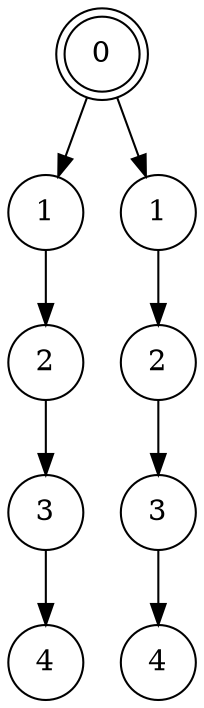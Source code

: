 digraph "124ce352-4606-4b8e-83cf-894a431e02f5" {
	"651ab6e2-f1e7-45fa-8321-4f533b7c5dcb" [label=0 shape=doublecircle]
	"651ab6e2-f1e7-45fa-8321-4f533b7c5dcb" -> "4e00a310-a67e-4dd6-be1e-63b5f14a8927" [label=""]
	"4e00a310-a67e-4dd6-be1e-63b5f14a8927" [label=1 shape=circle]
	"4e00a310-a67e-4dd6-be1e-63b5f14a8927" -> "05d2f86f-80c5-49c3-8589-317b8bf77ef8" [label=""]
	"05d2f86f-80c5-49c3-8589-317b8bf77ef8" [label=2 shape=circle]
	"05d2f86f-80c5-49c3-8589-317b8bf77ef8" -> "58319f40-2d95-4150-8e58-ad273159b669" [label=""]
	"58319f40-2d95-4150-8e58-ad273159b669" [label=3 shape=circle]
	"58319f40-2d95-4150-8e58-ad273159b669" -> "3ae91874-4779-4ee0-a7aa-008d1e28d4e9" [label=""]
	"3ae91874-4779-4ee0-a7aa-008d1e28d4e9" [label=4 shape=circle]
	"651ab6e2-f1e7-45fa-8321-4f533b7c5dcb" -> "4319e6fb-26f3-4e61-b03e-1db8d597c5b3" [label=""]
	"4319e6fb-26f3-4e61-b03e-1db8d597c5b3" [label=1 shape=circle]
	"4319e6fb-26f3-4e61-b03e-1db8d597c5b3" -> "0fc4ae6a-a508-4ec5-aa6c-af6a792ed2ad" [label=""]
	"0fc4ae6a-a508-4ec5-aa6c-af6a792ed2ad" [label=2 shape=circle]
	"0fc4ae6a-a508-4ec5-aa6c-af6a792ed2ad" -> "3612bd9f-39fd-41d1-b95e-5b4a4ee824d7" [label=""]
	"3612bd9f-39fd-41d1-b95e-5b4a4ee824d7" [label=3 shape=circle]
	"3612bd9f-39fd-41d1-b95e-5b4a4ee824d7" -> "a91f4990-49fa-4753-ab9a-40d860c1072b" [label=""]
	"a91f4990-49fa-4753-ab9a-40d860c1072b" [label=4 shape=circle]
}
